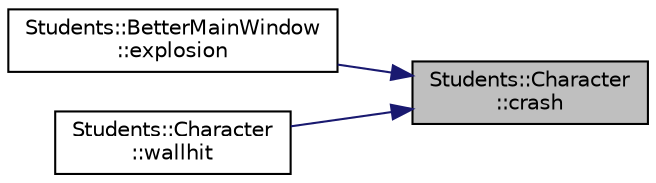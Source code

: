 digraph "Students::Character::crash"
{
 // LATEX_PDF_SIZE
  edge [fontname="Helvetica",fontsize="10",labelfontname="Helvetica",labelfontsize="10"];
  node [fontname="Helvetica",fontsize="10",shape=record];
  rankdir="RL";
  Node1 [label="Students::Character\l::crash",height=0.2,width=0.4,color="black", fillcolor="grey75", style="filled", fontcolor="black",tooltip="emits damage_recieved"];
  Node1 -> Node2 [dir="back",color="midnightblue",fontsize="10",style="solid",fontname="Helvetica"];
  Node2 [label="Students::BetterMainWindow\l::explosion",height=0.2,width=0.4,color="black", fillcolor="white", style="filled",URL="$class_students_1_1_better_main_window.html#ace06dea88eeeceba89914402c0797cd9",tooltip="conncted to bombexplosion in bomb class"];
  Node1 -> Node3 [dir="back",color="midnightblue",fontsize="10",style="solid",fontname="Helvetica"];
  Node3 [label="Students::Character\l::wallhit",height=0.2,width=0.4,color="black", fillcolor="white", style="filled",URL="$class_students_1_1_character.html#a94c75bcb219ac34cc04a24160a27b151",tooltip="check if helicopter hits edge of map"];
}
